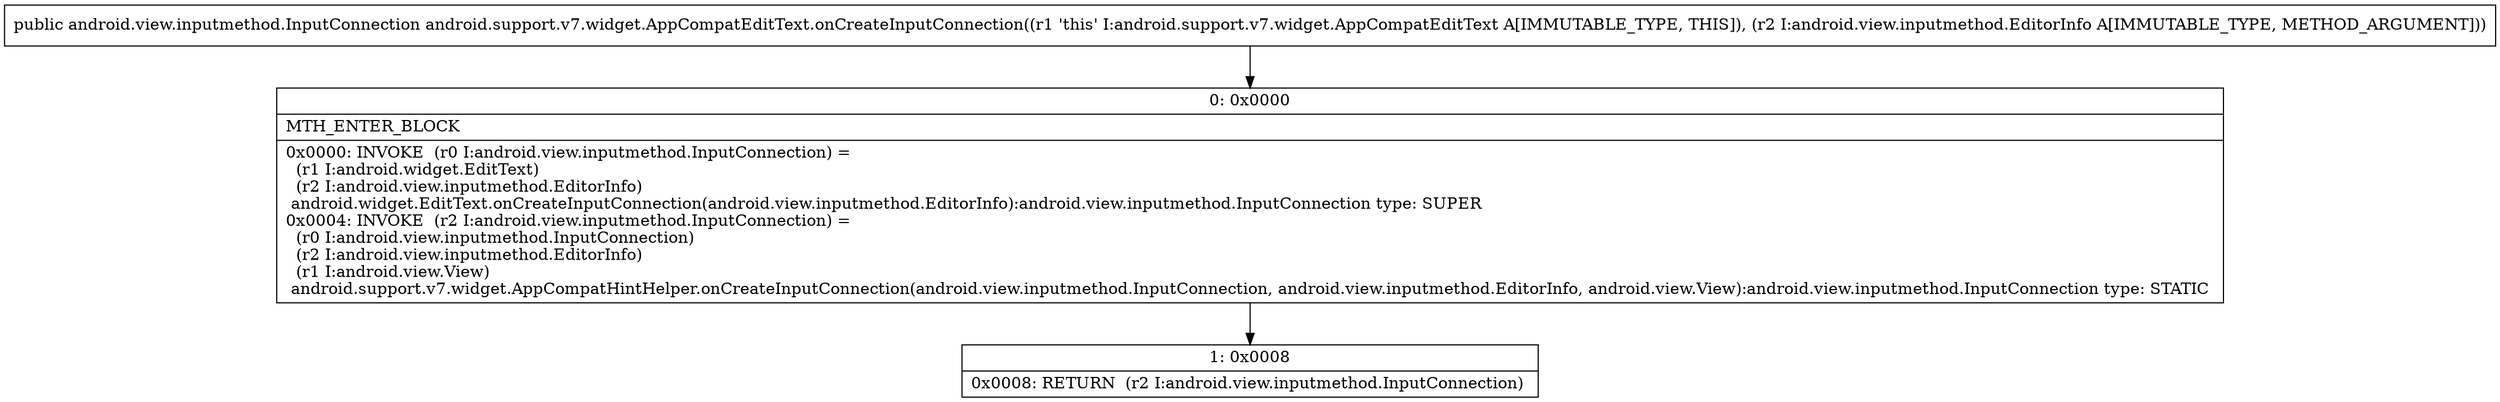 digraph "CFG forandroid.support.v7.widget.AppCompatEditText.onCreateInputConnection(Landroid\/view\/inputmethod\/EditorInfo;)Landroid\/view\/inputmethod\/InputConnection;" {
Node_0 [shape=record,label="{0\:\ 0x0000|MTH_ENTER_BLOCK\l|0x0000: INVOKE  (r0 I:android.view.inputmethod.InputConnection) = \l  (r1 I:android.widget.EditText)\l  (r2 I:android.view.inputmethod.EditorInfo)\l android.widget.EditText.onCreateInputConnection(android.view.inputmethod.EditorInfo):android.view.inputmethod.InputConnection type: SUPER \l0x0004: INVOKE  (r2 I:android.view.inputmethod.InputConnection) = \l  (r0 I:android.view.inputmethod.InputConnection)\l  (r2 I:android.view.inputmethod.EditorInfo)\l  (r1 I:android.view.View)\l android.support.v7.widget.AppCompatHintHelper.onCreateInputConnection(android.view.inputmethod.InputConnection, android.view.inputmethod.EditorInfo, android.view.View):android.view.inputmethod.InputConnection type: STATIC \l}"];
Node_1 [shape=record,label="{1\:\ 0x0008|0x0008: RETURN  (r2 I:android.view.inputmethod.InputConnection) \l}"];
MethodNode[shape=record,label="{public android.view.inputmethod.InputConnection android.support.v7.widget.AppCompatEditText.onCreateInputConnection((r1 'this' I:android.support.v7.widget.AppCompatEditText A[IMMUTABLE_TYPE, THIS]), (r2 I:android.view.inputmethod.EditorInfo A[IMMUTABLE_TYPE, METHOD_ARGUMENT])) }"];
MethodNode -> Node_0;
Node_0 -> Node_1;
}

